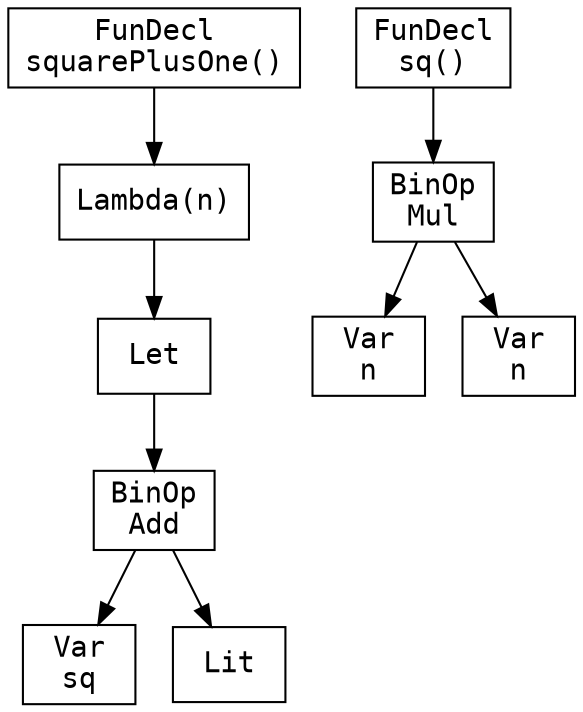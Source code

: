 digraph AST {
  node [shape=box, fontname="Courier"];
  decl0 [label="FunDecl
squarePlusOne()"];
  decl0_body [label="Lambda(n)"];
  decl0 -> decl0_body;
  decl0_body_body [label="Let"];
  decl0_body -> decl0_body_body;
  decl0_body_body_let0 [label="FunDecl
sq()"];
  decl0_body_body_let0_body [label="BinOp
Mul"];
  decl0_body_body_let0 -> decl0_body_body_let0_body;
  decl0_body_body_let0_body_l [label="Var
n"];
  decl0_body_body_let0_body -> decl0_body_body_let0_body_l;
  decl0_body_body_let0_body_r [label="Var
n"];
  decl0_body_body_let0_body -> decl0_body_body_let0_body_r;
  decl0_body_body_in [label="BinOp
Add"];
  decl0_body_body -> decl0_body_body_in;
  decl0_body_body_in_l [label="Var
sq"];
  decl0_body_body_in -> decl0_body_body_in_l;
  decl0_body_body_in_r [label="Lit"];
  decl0_body_body_in -> decl0_body_body_in_r;
}
